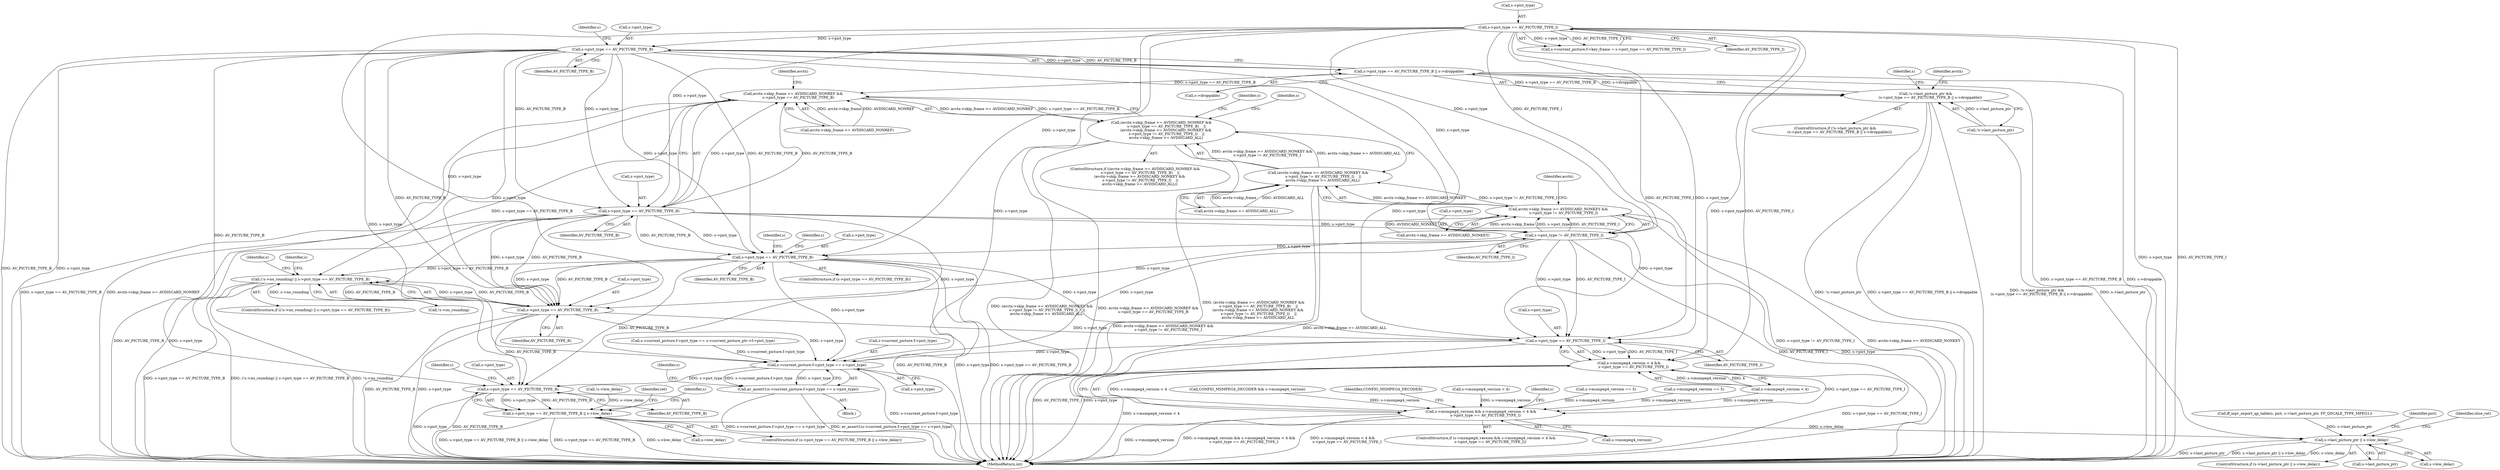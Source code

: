 digraph "0_FFmpeg_bd27a9364ca274ca97f1df6d984e88a0700fb235_0@pointer" {
"1000809" [label="(Call,s->pict_type == AV_PICTURE_TYPE_B)"];
"1000797" [label="(Call,s->pict_type == AV_PICTURE_TYPE_I)"];
"1000808" [label="(Call,s->pict_type == AV_PICTURE_TYPE_B || s->droppable)"];
"1000803" [label="(Call,!s->last_picture_ptr &&\n        (s->pict_type == AV_PICTURE_TYPE_B || s->droppable))"];
"1000823" [label="(Call,avctx->skip_frame >= AVDISCARD_NONREF &&\n         s->pict_type == AV_PICTURE_TYPE_B)"];
"1000822" [label="(Call,(avctx->skip_frame >= AVDISCARD_NONREF &&\n         s->pict_type == AV_PICTURE_TYPE_B)    ||\n        (avctx->skip_frame >= AVDISCARD_NONKEY &&\n         s->pict_type != AV_PICTURE_TYPE_I)    ||\n        avctx->skip_frame >= AVDISCARD_ALL)"];
"1000877" [label="(Call,(!s->no_rounding) || s->pict_type == AV_PICTURE_TYPE_B)"];
"1000829" [label="(Call,s->pict_type == AV_PICTURE_TYPE_B)"];
"1000841" [label="(Call,s->pict_type != AV_PICTURE_TYPE_I)"];
"1000835" [label="(Call,avctx->skip_frame >= AVDISCARD_NONKEY &&\n         s->pict_type != AV_PICTURE_TYPE_I)"];
"1000834" [label="(Call,(avctx->skip_frame >= AVDISCARD_NONKEY &&\n         s->pict_type != AV_PICTURE_TYPE_I)    ||\n        avctx->skip_frame >= AVDISCARD_ALL)"];
"1000861" [label="(Call,s->pict_type == AV_PICTURE_TYPE_B)"];
"1000882" [label="(Call,s->pict_type == AV_PICTURE_TYPE_B)"];
"1001149" [label="(Call,s->pict_type == AV_PICTURE_TYPE_I)"];
"1001143" [label="(Call,s->msmpeg4_version < 4 &&\n        s->pict_type == AV_PICTURE_TYPE_I)"];
"1001139" [label="(Call,s->msmpeg4_version && s->msmpeg4_version < 4 &&\n        s->pict_type == AV_PICTURE_TYPE_I)"];
"1001250" [label="(Call,s->current_picture.f->pict_type == s->pict_type)"];
"1001249" [label="(Call,av_assert1(s->current_picture.f->pict_type == s->pict_type))"];
"1001263" [label="(Call,s->pict_type == AV_PICTURE_TYPE_B)"];
"1001262" [label="(Call,s->pict_type == AV_PICTURE_TYPE_B || s->low_delay)"];
"1001333" [label="(Call,s->last_picture_ptr || s->low_delay)"];
"1001275" [label="(Identifier,ret)"];
"1000841" [label="(Call,s->pict_type != AV_PICTURE_TYPE_I)"];
"1001262" [label="(Call,s->pict_type == AV_PICTURE_TYPE_B || s->low_delay)"];
"1000789" [label="(Call,s->current_picture.f->key_frame = s->pict_type == AV_PICTURE_TYPE_I)"];
"1001302" [label="(Identifier,s)"];
"1000809" [label="(Call,s->pict_type == AV_PICTURE_TYPE_B)"];
"1001325" [label="(Call,ff_mpv_export_qp_table(s, pict, s->last_picture_ptr, FF_QSCALE_TYPE_MPEG1))"];
"1001249" [label="(Call,av_assert1(s->current_picture.f->pict_type == s->pict_type))"];
"1001138" [label="(ControlStructure,if (s->msmpeg4_version && s->msmpeg4_version < 4 &&\n        s->pict_type == AV_PICTURE_TYPE_I))"];
"1000821" [label="(ControlStructure,if ((avctx->skip_frame >= AVDISCARD_NONREF &&\n         s->pict_type == AV_PICTURE_TYPE_B)    ||\n        (avctx->skip_frame >= AVDISCARD_NONKEY &&\n         s->pict_type != AV_PICTURE_TYPE_I)    ||\n        avctx->skip_frame >= AVDISCARD_ALL))"];
"1000413" [label="(Call,CONFIG_MSMPEG4_DECODER && s->msmpeg4_version)"];
"1001474" [label="(MethodReturn,int)"];
"1001267" [label="(Identifier,AV_PICTURE_TYPE_B)"];
"1001139" [label="(Call,s->msmpeg4_version && s->msmpeg4_version < 4 &&\n        s->pict_type == AV_PICTURE_TYPE_I)"];
"1001143" [label="(Call,s->msmpeg4_version < 4 &&\n        s->pict_type == AV_PICTURE_TYPE_I)"];
"1001251" [label="(Call,s->current_picture.f->pict_type)"];
"1001337" [label="(Call,s->low_delay)"];
"1000886" [label="(Identifier,AV_PICTURE_TYPE_B)"];
"1000845" [label="(Identifier,AV_PICTURE_TYPE_I)"];
"1001345" [label="(Identifier,pict)"];
"1000646" [label="(Call,!s->low_delay)"];
"1000829" [label="(Call,s->pict_type == AV_PICTURE_TYPE_B)"];
"1001460" [label="(Identifier,slice_ret)"];
"1001150" [label="(Call,s->pict_type)"];
"1000802" [label="(ControlStructure,if (!s->last_picture_ptr &&\n        (s->pict_type == AV_PICTURE_TYPE_B || s->droppable)))"];
"1000853" [label="(Identifier,s)"];
"1001332" [label="(ControlStructure,if (s->last_picture_ptr || s->low_delay))"];
"1000846" [label="(Call,avctx->skip_frame >= AVDISCARD_ALL)"];
"1000877" [label="(Call,(!s->no_rounding) || s->pict_type == AV_PICTURE_TYPE_B)"];
"1000862" [label="(Call,s->pict_type)"];
"1000815" [label="(Identifier,s)"];
"1001258" [label="(Call,s->pict_type)"];
"1001157" [label="(Identifier,CONFIG_MSMPEG4_DECODER)"];
"1000801" [label="(Identifier,AV_PICTURE_TYPE_I)"];
"1001268" [label="(Call,s->low_delay)"];
"1001333" [label="(Call,s->last_picture_ptr || s->low_delay)"];
"1001269" [label="(Identifier,s)"];
"1000876" [label="(ControlStructure,if ((!s->no_rounding) || s->pict_type == AV_PICTURE_TYPE_B))"];
"1000915" [label="(Identifier,s)"];
"1001234" [label="(Call,s->current_picture.f->pict_type == s->current_picture_ptr->f->pict_type)"];
"1000823" [label="(Call,avctx->skip_frame >= AVDISCARD_NONREF &&\n         s->pict_type == AV_PICTURE_TYPE_B)"];
"1000822" [label="(Call,(avctx->skip_frame >= AVDISCARD_NONREF &&\n         s->pict_type == AV_PICTURE_TYPE_B)    ||\n        (avctx->skip_frame >= AVDISCARD_NONKEY &&\n         s->pict_type != AV_PICTURE_TYPE_I)    ||\n        avctx->skip_frame >= AVDISCARD_ALL)"];
"1000834" [label="(Call,(avctx->skip_frame >= AVDISCARD_NONKEY &&\n         s->pict_type != AV_PICTURE_TYPE_I)    ||\n        avctx->skip_frame >= AVDISCARD_ALL)"];
"1001264" [label="(Call,s->pict_type)"];
"1000882" [label="(Call,s->pict_type == AV_PICTURE_TYPE_B)"];
"1000826" [label="(Identifier,avctx)"];
"1000810" [label="(Call,s->pict_type)"];
"1001120" [label="(Call,s->msmpeg4_version < 4)"];
"1001179" [label="(Identifier,s)"];
"1000836" [label="(Call,avctx->skip_frame >= AVDISCARD_NONKEY)"];
"1000891" [label="(Identifier,s)"];
"1001140" [label="(Call,s->msmpeg4_version)"];
"1000803" [label="(Call,!s->last_picture_ptr &&\n        (s->pict_type == AV_PICTURE_TYPE_B || s->droppable))"];
"1000987" [label="(Call,s->msmpeg4_version == 5)"];
"1000808" [label="(Call,s->pict_type == AV_PICTURE_TYPE_B || s->droppable)"];
"1001149" [label="(Call,s->pict_type == AV_PICTURE_TYPE_I)"];
"1001265" [label="(Identifier,s)"];
"1000804" [label="(Call,!s->last_picture_ptr)"];
"1000868" [label="(Identifier,s)"];
"1000883" [label="(Call,s->pict_type)"];
"1001334" [label="(Call,s->last_picture_ptr)"];
"1001153" [label="(Identifier,AV_PICTURE_TYPE_I)"];
"1000860" [label="(ControlStructure,if (s->pict_type == AV_PICTURE_TYPE_B))"];
"1000838" [label="(Identifier,avctx)"];
"1000865" [label="(Identifier,AV_PICTURE_TYPE_B)"];
"1001261" [label="(ControlStructure,if (s->pict_type == AV_PICTURE_TYPE_B || s->low_delay))"];
"1000401" [label="(Call,s->msmpeg4_version == 5)"];
"1000857" [label="(Identifier,s)"];
"1000833" [label="(Identifier,AV_PICTURE_TYPE_B)"];
"1001144" [label="(Call,s->msmpeg4_version < 4)"];
"1000861" [label="(Call,s->pict_type == AV_PICTURE_TYPE_B)"];
"1000798" [label="(Call,s->pict_type)"];
"1001250" [label="(Call,s->current_picture.f->pict_type == s->pict_type)"];
"1000813" [label="(Identifier,AV_PICTURE_TYPE_B)"];
"1001263" [label="(Call,s->pict_type == AV_PICTURE_TYPE_B)"];
"1000830" [label="(Call,s->pict_type)"];
"1000873" [label="(Identifier,s)"];
"1000848" [label="(Identifier,avctx)"];
"1000835" [label="(Call,avctx->skip_frame >= AVDISCARD_NONKEY &&\n         s->pict_type != AV_PICTURE_TYPE_I)"];
"1000814" [label="(Call,s->droppable)"];
"1000819" [label="(Identifier,s)"];
"1000842" [label="(Call,s->pict_type)"];
"1000797" [label="(Call,s->pict_type == AV_PICTURE_TYPE_I)"];
"1000878" [label="(Call,!s->no_rounding)"];
"1000824" [label="(Call,avctx->skip_frame >= AVDISCARD_NONREF)"];
"1000115" [label="(Block,)"];
"1000809" -> "1000808"  [label="AST: "];
"1000809" -> "1000813"  [label="CFG: "];
"1000810" -> "1000809"  [label="AST: "];
"1000813" -> "1000809"  [label="AST: "];
"1000815" -> "1000809"  [label="CFG: "];
"1000808" -> "1000809"  [label="CFG: "];
"1000809" -> "1001474"  [label="DDG: s->pict_type"];
"1000809" -> "1001474"  [label="DDG: AV_PICTURE_TYPE_B"];
"1000809" -> "1000808"  [label="DDG: s->pict_type"];
"1000809" -> "1000808"  [label="DDG: AV_PICTURE_TYPE_B"];
"1000797" -> "1000809"  [label="DDG: s->pict_type"];
"1000809" -> "1000829"  [label="DDG: s->pict_type"];
"1000809" -> "1000829"  [label="DDG: AV_PICTURE_TYPE_B"];
"1000809" -> "1000841"  [label="DDG: s->pict_type"];
"1000809" -> "1000861"  [label="DDG: s->pict_type"];
"1000809" -> "1000861"  [label="DDG: AV_PICTURE_TYPE_B"];
"1000809" -> "1000882"  [label="DDG: s->pict_type"];
"1000809" -> "1000882"  [label="DDG: AV_PICTURE_TYPE_B"];
"1000809" -> "1001149"  [label="DDG: s->pict_type"];
"1000809" -> "1001250"  [label="DDG: s->pict_type"];
"1000809" -> "1001263"  [label="DDG: AV_PICTURE_TYPE_B"];
"1000797" -> "1000789"  [label="AST: "];
"1000797" -> "1000801"  [label="CFG: "];
"1000798" -> "1000797"  [label="AST: "];
"1000801" -> "1000797"  [label="AST: "];
"1000789" -> "1000797"  [label="CFG: "];
"1000797" -> "1001474"  [label="DDG: s->pict_type"];
"1000797" -> "1001474"  [label="DDG: AV_PICTURE_TYPE_I"];
"1000797" -> "1000789"  [label="DDG: s->pict_type"];
"1000797" -> "1000789"  [label="DDG: AV_PICTURE_TYPE_I"];
"1000797" -> "1000829"  [label="DDG: s->pict_type"];
"1000797" -> "1000841"  [label="DDG: s->pict_type"];
"1000797" -> "1000841"  [label="DDG: AV_PICTURE_TYPE_I"];
"1000797" -> "1000861"  [label="DDG: s->pict_type"];
"1000797" -> "1000882"  [label="DDG: s->pict_type"];
"1000797" -> "1001143"  [label="DDG: s->pict_type"];
"1000797" -> "1001143"  [label="DDG: AV_PICTURE_TYPE_I"];
"1000797" -> "1001149"  [label="DDG: s->pict_type"];
"1000797" -> "1001149"  [label="DDG: AV_PICTURE_TYPE_I"];
"1000797" -> "1001250"  [label="DDG: s->pict_type"];
"1000808" -> "1000803"  [label="AST: "];
"1000808" -> "1000814"  [label="CFG: "];
"1000814" -> "1000808"  [label="AST: "];
"1000803" -> "1000808"  [label="CFG: "];
"1000808" -> "1001474"  [label="DDG: s->droppable"];
"1000808" -> "1001474"  [label="DDG: s->pict_type == AV_PICTURE_TYPE_B"];
"1000808" -> "1000803"  [label="DDG: s->pict_type == AV_PICTURE_TYPE_B"];
"1000808" -> "1000803"  [label="DDG: s->droppable"];
"1000808" -> "1000823"  [label="DDG: s->pict_type == AV_PICTURE_TYPE_B"];
"1000803" -> "1000802"  [label="AST: "];
"1000803" -> "1000804"  [label="CFG: "];
"1000804" -> "1000803"  [label="AST: "];
"1000819" -> "1000803"  [label="CFG: "];
"1000826" -> "1000803"  [label="CFG: "];
"1000803" -> "1001474"  [label="DDG: s->pict_type == AV_PICTURE_TYPE_B || s->droppable"];
"1000803" -> "1001474"  [label="DDG: !s->last_picture_ptr &&\n        (s->pict_type == AV_PICTURE_TYPE_B || s->droppable)"];
"1000803" -> "1001474"  [label="DDG: !s->last_picture_ptr"];
"1000804" -> "1000803"  [label="DDG: s->last_picture_ptr"];
"1000823" -> "1000822"  [label="AST: "];
"1000823" -> "1000824"  [label="CFG: "];
"1000823" -> "1000829"  [label="CFG: "];
"1000824" -> "1000823"  [label="AST: "];
"1000829" -> "1000823"  [label="AST: "];
"1000838" -> "1000823"  [label="CFG: "];
"1000822" -> "1000823"  [label="CFG: "];
"1000823" -> "1001474"  [label="DDG: s->pict_type == AV_PICTURE_TYPE_B"];
"1000823" -> "1001474"  [label="DDG: avctx->skip_frame >= AVDISCARD_NONREF"];
"1000823" -> "1000822"  [label="DDG: avctx->skip_frame >= AVDISCARD_NONREF"];
"1000823" -> "1000822"  [label="DDG: s->pict_type == AV_PICTURE_TYPE_B"];
"1000824" -> "1000823"  [label="DDG: avctx->skip_frame"];
"1000824" -> "1000823"  [label="DDG: AVDISCARD_NONREF"];
"1000829" -> "1000823"  [label="DDG: s->pict_type"];
"1000829" -> "1000823"  [label="DDG: AV_PICTURE_TYPE_B"];
"1000823" -> "1000877"  [label="DDG: s->pict_type == AV_PICTURE_TYPE_B"];
"1000822" -> "1000821"  [label="AST: "];
"1000822" -> "1000834"  [label="CFG: "];
"1000834" -> "1000822"  [label="AST: "];
"1000853" -> "1000822"  [label="CFG: "];
"1000857" -> "1000822"  [label="CFG: "];
"1000822" -> "1001474"  [label="DDG: (avctx->skip_frame >= AVDISCARD_NONKEY &&\n         s->pict_type != AV_PICTURE_TYPE_I)    ||\n        avctx->skip_frame >= AVDISCARD_ALL"];
"1000822" -> "1001474"  [label="DDG: avctx->skip_frame >= AVDISCARD_NONREF &&\n         s->pict_type == AV_PICTURE_TYPE_B"];
"1000822" -> "1001474"  [label="DDG: (avctx->skip_frame >= AVDISCARD_NONREF &&\n         s->pict_type == AV_PICTURE_TYPE_B)    ||\n        (avctx->skip_frame >= AVDISCARD_NONKEY &&\n         s->pict_type != AV_PICTURE_TYPE_I)    ||\n        avctx->skip_frame >= AVDISCARD_ALL"];
"1000834" -> "1000822"  [label="DDG: avctx->skip_frame >= AVDISCARD_NONKEY &&\n         s->pict_type != AV_PICTURE_TYPE_I"];
"1000834" -> "1000822"  [label="DDG: avctx->skip_frame >= AVDISCARD_ALL"];
"1000877" -> "1000876"  [label="AST: "];
"1000877" -> "1000878"  [label="CFG: "];
"1000877" -> "1000882"  [label="CFG: "];
"1000878" -> "1000877"  [label="AST: "];
"1000882" -> "1000877"  [label="AST: "];
"1000891" -> "1000877"  [label="CFG: "];
"1000915" -> "1000877"  [label="CFG: "];
"1000877" -> "1001474"  [label="DDG: !s->no_rounding"];
"1000877" -> "1001474"  [label="DDG: s->pict_type == AV_PICTURE_TYPE_B"];
"1000877" -> "1001474"  [label="DDG: (!s->no_rounding) || s->pict_type == AV_PICTURE_TYPE_B"];
"1000878" -> "1000877"  [label="DDG: s->no_rounding"];
"1000861" -> "1000877"  [label="DDG: s->pict_type == AV_PICTURE_TYPE_B"];
"1000882" -> "1000877"  [label="DDG: s->pict_type"];
"1000882" -> "1000877"  [label="DDG: AV_PICTURE_TYPE_B"];
"1000829" -> "1000833"  [label="CFG: "];
"1000830" -> "1000829"  [label="AST: "];
"1000833" -> "1000829"  [label="AST: "];
"1000829" -> "1001474"  [label="DDG: s->pict_type"];
"1000829" -> "1001474"  [label="DDG: AV_PICTURE_TYPE_B"];
"1000829" -> "1000841"  [label="DDG: s->pict_type"];
"1000829" -> "1000861"  [label="DDG: s->pict_type"];
"1000829" -> "1000861"  [label="DDG: AV_PICTURE_TYPE_B"];
"1000829" -> "1000882"  [label="DDG: s->pict_type"];
"1000829" -> "1000882"  [label="DDG: AV_PICTURE_TYPE_B"];
"1000829" -> "1001149"  [label="DDG: s->pict_type"];
"1000829" -> "1001250"  [label="DDG: s->pict_type"];
"1000829" -> "1001263"  [label="DDG: AV_PICTURE_TYPE_B"];
"1000841" -> "1000835"  [label="AST: "];
"1000841" -> "1000845"  [label="CFG: "];
"1000842" -> "1000841"  [label="AST: "];
"1000845" -> "1000841"  [label="AST: "];
"1000835" -> "1000841"  [label="CFG: "];
"1000841" -> "1001474"  [label="DDG: s->pict_type"];
"1000841" -> "1001474"  [label="DDG: AV_PICTURE_TYPE_I"];
"1000841" -> "1000835"  [label="DDG: s->pict_type"];
"1000841" -> "1000835"  [label="DDG: AV_PICTURE_TYPE_I"];
"1000841" -> "1000861"  [label="DDG: s->pict_type"];
"1000841" -> "1000882"  [label="DDG: s->pict_type"];
"1000841" -> "1001149"  [label="DDG: s->pict_type"];
"1000841" -> "1001149"  [label="DDG: AV_PICTURE_TYPE_I"];
"1000841" -> "1001250"  [label="DDG: s->pict_type"];
"1000835" -> "1000834"  [label="AST: "];
"1000835" -> "1000836"  [label="CFG: "];
"1000836" -> "1000835"  [label="AST: "];
"1000848" -> "1000835"  [label="CFG: "];
"1000834" -> "1000835"  [label="CFG: "];
"1000835" -> "1001474"  [label="DDG: avctx->skip_frame >= AVDISCARD_NONKEY"];
"1000835" -> "1001474"  [label="DDG: s->pict_type != AV_PICTURE_TYPE_I"];
"1000835" -> "1000834"  [label="DDG: avctx->skip_frame >= AVDISCARD_NONKEY"];
"1000835" -> "1000834"  [label="DDG: s->pict_type != AV_PICTURE_TYPE_I"];
"1000836" -> "1000835"  [label="DDG: avctx->skip_frame"];
"1000836" -> "1000835"  [label="DDG: AVDISCARD_NONKEY"];
"1000834" -> "1000846"  [label="CFG: "];
"1000846" -> "1000834"  [label="AST: "];
"1000834" -> "1001474"  [label="DDG: avctx->skip_frame >= AVDISCARD_NONKEY &&\n         s->pict_type != AV_PICTURE_TYPE_I"];
"1000834" -> "1001474"  [label="DDG: avctx->skip_frame >= AVDISCARD_ALL"];
"1000846" -> "1000834"  [label="DDG: avctx->skip_frame"];
"1000846" -> "1000834"  [label="DDG: AVDISCARD_ALL"];
"1000861" -> "1000860"  [label="AST: "];
"1000861" -> "1000865"  [label="CFG: "];
"1000862" -> "1000861"  [label="AST: "];
"1000865" -> "1000861"  [label="AST: "];
"1000868" -> "1000861"  [label="CFG: "];
"1000873" -> "1000861"  [label="CFG: "];
"1000861" -> "1001474"  [label="DDG: AV_PICTURE_TYPE_B"];
"1000861" -> "1001474"  [label="DDG: s->pict_type"];
"1000861" -> "1001474"  [label="DDG: s->pict_type == AV_PICTURE_TYPE_B"];
"1000861" -> "1000882"  [label="DDG: s->pict_type"];
"1000861" -> "1000882"  [label="DDG: AV_PICTURE_TYPE_B"];
"1000861" -> "1001149"  [label="DDG: s->pict_type"];
"1000861" -> "1001250"  [label="DDG: s->pict_type"];
"1000861" -> "1001263"  [label="DDG: AV_PICTURE_TYPE_B"];
"1000882" -> "1000886"  [label="CFG: "];
"1000883" -> "1000882"  [label="AST: "];
"1000886" -> "1000882"  [label="AST: "];
"1000882" -> "1001474"  [label="DDG: s->pict_type"];
"1000882" -> "1001474"  [label="DDG: AV_PICTURE_TYPE_B"];
"1000882" -> "1001149"  [label="DDG: s->pict_type"];
"1000882" -> "1001250"  [label="DDG: s->pict_type"];
"1000882" -> "1001263"  [label="DDG: AV_PICTURE_TYPE_B"];
"1001149" -> "1001143"  [label="AST: "];
"1001149" -> "1001153"  [label="CFG: "];
"1001150" -> "1001149"  [label="AST: "];
"1001153" -> "1001149"  [label="AST: "];
"1001143" -> "1001149"  [label="CFG: "];
"1001149" -> "1001474"  [label="DDG: s->pict_type"];
"1001149" -> "1001474"  [label="DDG: AV_PICTURE_TYPE_I"];
"1001149" -> "1001143"  [label="DDG: s->pict_type"];
"1001149" -> "1001143"  [label="DDG: AV_PICTURE_TYPE_I"];
"1001149" -> "1001250"  [label="DDG: s->pict_type"];
"1001143" -> "1001139"  [label="AST: "];
"1001143" -> "1001144"  [label="CFG: "];
"1001144" -> "1001143"  [label="AST: "];
"1001139" -> "1001143"  [label="CFG: "];
"1001143" -> "1001474"  [label="DDG: s->msmpeg4_version < 4"];
"1001143" -> "1001474"  [label="DDG: s->pict_type == AV_PICTURE_TYPE_I"];
"1001143" -> "1001139"  [label="DDG: s->msmpeg4_version < 4"];
"1001143" -> "1001139"  [label="DDG: s->pict_type == AV_PICTURE_TYPE_I"];
"1001144" -> "1001143"  [label="DDG: s->msmpeg4_version"];
"1001144" -> "1001143"  [label="DDG: 4"];
"1001139" -> "1001138"  [label="AST: "];
"1001139" -> "1001140"  [label="CFG: "];
"1001140" -> "1001139"  [label="AST: "];
"1001157" -> "1001139"  [label="CFG: "];
"1001179" -> "1001139"  [label="CFG: "];
"1001139" -> "1001474"  [label="DDG: s->msmpeg4_version"];
"1001139" -> "1001474"  [label="DDG: s->msmpeg4_version && s->msmpeg4_version < 4 &&\n        s->pict_type == AV_PICTURE_TYPE_I"];
"1001139" -> "1001474"  [label="DDG: s->msmpeg4_version < 4 &&\n        s->pict_type == AV_PICTURE_TYPE_I"];
"1001120" -> "1001139"  [label="DDG: s->msmpeg4_version"];
"1000987" -> "1001139"  [label="DDG: s->msmpeg4_version"];
"1000401" -> "1001139"  [label="DDG: s->msmpeg4_version"];
"1001144" -> "1001139"  [label="DDG: s->msmpeg4_version"];
"1000413" -> "1001139"  [label="DDG: s->msmpeg4_version"];
"1001250" -> "1001249"  [label="AST: "];
"1001250" -> "1001258"  [label="CFG: "];
"1001251" -> "1001250"  [label="AST: "];
"1001258" -> "1001250"  [label="AST: "];
"1001249" -> "1001250"  [label="CFG: "];
"1001250" -> "1001474"  [label="DDG: s->current_picture.f->pict_type"];
"1001250" -> "1001249"  [label="DDG: s->current_picture.f->pict_type"];
"1001250" -> "1001249"  [label="DDG: s->pict_type"];
"1001234" -> "1001250"  [label="DDG: s->current_picture.f->pict_type"];
"1001250" -> "1001263"  [label="DDG: s->pict_type"];
"1001249" -> "1000115"  [label="AST: "];
"1001265" -> "1001249"  [label="CFG: "];
"1001249" -> "1001474"  [label="DDG: s->current_picture.f->pict_type == s->pict_type"];
"1001249" -> "1001474"  [label="DDG: av_assert1(s->current_picture.f->pict_type == s->pict_type)"];
"1001263" -> "1001262"  [label="AST: "];
"1001263" -> "1001267"  [label="CFG: "];
"1001264" -> "1001263"  [label="AST: "];
"1001267" -> "1001263"  [label="AST: "];
"1001269" -> "1001263"  [label="CFG: "];
"1001262" -> "1001263"  [label="CFG: "];
"1001263" -> "1001474"  [label="DDG: AV_PICTURE_TYPE_B"];
"1001263" -> "1001474"  [label="DDG: s->pict_type"];
"1001263" -> "1001262"  [label="DDG: s->pict_type"];
"1001263" -> "1001262"  [label="DDG: AV_PICTURE_TYPE_B"];
"1001262" -> "1001261"  [label="AST: "];
"1001262" -> "1001268"  [label="CFG: "];
"1001268" -> "1001262"  [label="AST: "];
"1001275" -> "1001262"  [label="CFG: "];
"1001302" -> "1001262"  [label="CFG: "];
"1001262" -> "1001474"  [label="DDG: s->low_delay"];
"1001262" -> "1001474"  [label="DDG: s->pict_type == AV_PICTURE_TYPE_B || s->low_delay"];
"1001262" -> "1001474"  [label="DDG: s->pict_type == AV_PICTURE_TYPE_B"];
"1000646" -> "1001262"  [label="DDG: s->low_delay"];
"1001262" -> "1001333"  [label="DDG: s->low_delay"];
"1001333" -> "1001332"  [label="AST: "];
"1001333" -> "1001334"  [label="CFG: "];
"1001333" -> "1001337"  [label="CFG: "];
"1001334" -> "1001333"  [label="AST: "];
"1001337" -> "1001333"  [label="AST: "];
"1001345" -> "1001333"  [label="CFG: "];
"1001460" -> "1001333"  [label="CFG: "];
"1001333" -> "1001474"  [label="DDG: s->last_picture_ptr || s->low_delay"];
"1001333" -> "1001474"  [label="DDG: s->low_delay"];
"1001333" -> "1001474"  [label="DDG: s->last_picture_ptr"];
"1000804" -> "1001333"  [label="DDG: s->last_picture_ptr"];
"1001325" -> "1001333"  [label="DDG: s->last_picture_ptr"];
}
